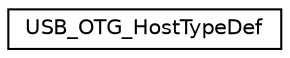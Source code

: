 digraph "Graphical Class Hierarchy"
{
 // LATEX_PDF_SIZE
  edge [fontname="Helvetica",fontsize="10",labelfontname="Helvetica",labelfontsize="10"];
  node [fontname="Helvetica",fontsize="10",shape=record];
  rankdir="LR";
  Node0 [label="USB_OTG_HostTypeDef",height=0.2,width=0.4,color="black", fillcolor="white", style="filled",URL="$struct_u_s_b___o_t_g___host_type_def.html",tooltip="USB_OTG_Host_Mode_Register_Structures."];
}
